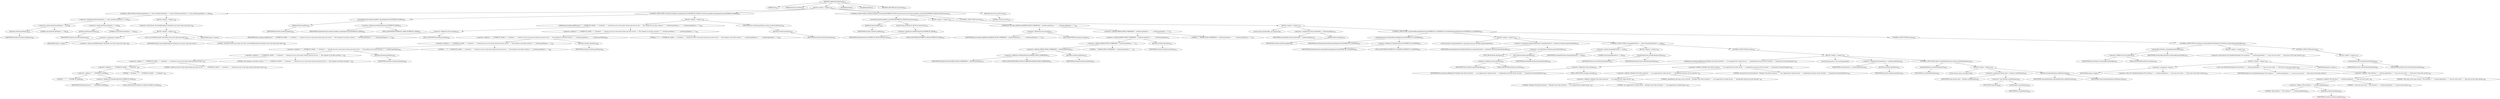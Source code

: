 digraph "addAttributeAndCheck" {  
"1250" [label = <(METHOD,addAttributeAndCheck)<SUB>597</SUB>> ]
"73" [label = <(PARAM,this)<SUB>597</SUB>> ]
"1251" [label = <(PARAM,Attribute attribute)<SUB>597</SUB>> ]
"1252" [label = <(BLOCK,&lt;empty&gt;,&lt;empty&gt;)<SUB>598</SUB>> ]
"1253" [label = <(CONTROL_STRUCTURE,if (attribute.getName() == null || attribute.getValue() == null),if (attribute.getName() == null || attribute.getValue() == null))<SUB>599</SUB>> ]
"1254" [label = <(&lt;operator&gt;.logicalOr,attribute.getName() == null || attribute.getValue() == null)<SUB>599</SUB>> ]
"1255" [label = <(&lt;operator&gt;.equals,attribute.getName() == null)<SUB>599</SUB>> ]
"1256" [label = <(getName,attribute.getName())<SUB>599</SUB>> ]
"1257" [label = <(IDENTIFIER,attribute,attribute.getName())<SUB>599</SUB>> ]
"1258" [label = <(LITERAL,null,attribute.getName() == null)<SUB>599</SUB>> ]
"1259" [label = <(&lt;operator&gt;.equals,attribute.getValue() == null)<SUB>599</SUB>> ]
"1260" [label = <(getValue,attribute.getValue())<SUB>599</SUB>> ]
"1261" [label = <(IDENTIFIER,attribute,attribute.getValue())<SUB>599</SUB>> ]
"1262" [label = <(LITERAL,null,attribute.getValue() == null)<SUB>599</SUB>> ]
"1263" [label = <(BLOCK,&lt;empty&gt;,&lt;empty&gt;)<SUB>599</SUB>> ]
"1264" [label = <(&lt;operator&gt;.throw,throw new BuildException(&quot;Attributes must have name and value&quot;);)<SUB>600</SUB>> ]
"1265" [label = <(BLOCK,&lt;empty&gt;,&lt;empty&gt;)<SUB>600</SUB>> ]
"1266" [label = <(&lt;operator&gt;.assignment,&lt;empty&gt;)> ]
"1267" [label = <(IDENTIFIER,$obj13,&lt;empty&gt;)> ]
"1268" [label = <(&lt;operator&gt;.alloc,new BuildException(&quot;Attributes must have name and value&quot;))<SUB>600</SUB>> ]
"1269" [label = <(&lt;init&gt;,new BuildException(&quot;Attributes must have name and value&quot;))<SUB>600</SUB>> ]
"1270" [label = <(IDENTIFIER,$obj13,new BuildException(&quot;Attributes must have name and value&quot;))> ]
"1271" [label = <(LITERAL,&quot;Attributes must have name and value&quot;,new BuildException(&quot;Attributes must have name and value&quot;))<SUB>600</SUB>> ]
"1272" [label = <(IDENTIFIER,$obj13,&lt;empty&gt;)> ]
"1273" [label = <(CONTROL_STRUCTURE,if (attribute.getKey().equalsIgnoreCase(ATTRIBUTE_NAME)),if (attribute.getKey().equalsIgnoreCase(ATTRIBUTE_NAME)))<SUB>602</SUB>> ]
"1274" [label = <(equalsIgnoreCase,attribute.getKey().equalsIgnoreCase(ATTRIBUTE_NAME))<SUB>602</SUB>> ]
"1275" [label = <(getKey,attribute.getKey())<SUB>602</SUB>> ]
"1276" [label = <(IDENTIFIER,attribute,attribute.getKey())<SUB>602</SUB>> ]
"1277" [label = <(&lt;operator&gt;.fieldAccess,Manifest$Section.ATTRIBUTE_NAME)<SUB>602</SUB>> ]
"1278" [label = <(IDENTIFIER,Manifest$Section,attribute.getKey().equalsIgnoreCase(ATTRIBUTE_NAME))<SUB>602</SUB>> ]
"1279" [label = <(FIELD_IDENTIFIER,ATTRIBUTE_NAME,ATTRIBUTE_NAME)<SUB>602</SUB>> ]
"1280" [label = <(BLOCK,&lt;empty&gt;,&lt;empty&gt;)<SUB>602</SUB>> ]
"1281" [label = <(addElement,warnings.addElement(&quot;\&quot;&quot; + ATTRIBUTE_NAME + &quot;\&quot; attributes &quot; + &quot;should not occur in the main section and must be the &quot; + &quot;first element in all other sections: \&quot;&quot; + attribute.getName() + &quot;: &quot; + attribute.getValue() + &quot;\&quot;&quot;))<SUB>603</SUB>> ]
"1282" [label = <(&lt;operator&gt;.fieldAccess,this.warnings)<SUB>603</SUB>> ]
"1283" [label = <(IDENTIFIER,this,warnings.addElement(&quot;\&quot;&quot; + ATTRIBUTE_NAME + &quot;\&quot; attributes &quot; + &quot;should not occur in the main section and must be the &quot; + &quot;first element in all other sections: \&quot;&quot; + attribute.getName() + &quot;: &quot; + attribute.getValue() + &quot;\&quot;&quot;))<SUB>603</SUB>> ]
"1284" [label = <(FIELD_IDENTIFIER,warnings,warnings)<SUB>603</SUB>> ]
"1285" [label = <(&lt;operator&gt;.addition,&quot;\&quot;&quot; + ATTRIBUTE_NAME + &quot;\&quot; attributes &quot; + &quot;should not occur in the main section and must be the &quot; + &quot;first element in all other sections: \&quot;&quot; + attribute.getName() + &quot;: &quot; + attribute.getValue() + &quot;\&quot;&quot;)<SUB>603</SUB>> ]
"1286" [label = <(&lt;operator&gt;.addition,&quot;\&quot;&quot; + ATTRIBUTE_NAME + &quot;\&quot; attributes &quot; + &quot;should not occur in the main section and must be the &quot; + &quot;first element in all other sections: \&quot;&quot; + attribute.getName() + &quot;: &quot; + attribute.getValue())<SUB>603</SUB>> ]
"1287" [label = <(&lt;operator&gt;.addition,&quot;\&quot;&quot; + ATTRIBUTE_NAME + &quot;\&quot; attributes &quot; + &quot;should not occur in the main section and must be the &quot; + &quot;first element in all other sections: \&quot;&quot; + attribute.getName() + &quot;: &quot;)<SUB>603</SUB>> ]
"1288" [label = <(&lt;operator&gt;.addition,&quot;\&quot;&quot; + ATTRIBUTE_NAME + &quot;\&quot; attributes &quot; + &quot;should not occur in the main section and must be the &quot; + &quot;first element in all other sections: \&quot;&quot; + attribute.getName())<SUB>603</SUB>> ]
"1289" [label = <(&lt;operator&gt;.addition,&quot;\&quot;&quot; + ATTRIBUTE_NAME + &quot;\&quot; attributes &quot; + &quot;should not occur in the main section and must be the &quot; + &quot;first element in all other sections: \&quot;&quot;)<SUB>603</SUB>> ]
"1290" [label = <(&lt;operator&gt;.addition,&quot;\&quot;&quot; + ATTRIBUTE_NAME + &quot;\&quot; attributes &quot; + &quot;should not occur in the main section and must be the &quot;)<SUB>603</SUB>> ]
"1291" [label = <(&lt;operator&gt;.addition,&quot;\&quot;&quot; + ATTRIBUTE_NAME + &quot;\&quot; attributes &quot;)<SUB>603</SUB>> ]
"1292" [label = <(&lt;operator&gt;.addition,&quot;\&quot;&quot; + ATTRIBUTE_NAME)<SUB>603</SUB>> ]
"1293" [label = <(LITERAL,&quot;\&quot;&quot;,&quot;\&quot;&quot; + ATTRIBUTE_NAME)<SUB>603</SUB>> ]
"1294" [label = <(&lt;operator&gt;.fieldAccess,Manifest$Section.ATTRIBUTE_NAME)<SUB>603</SUB>> ]
"1295" [label = <(IDENTIFIER,Manifest$Section,&quot;\&quot;&quot; + ATTRIBUTE_NAME)<SUB>603</SUB>> ]
"1296" [label = <(FIELD_IDENTIFIER,ATTRIBUTE_NAME,ATTRIBUTE_NAME)<SUB>603</SUB>> ]
"1297" [label = <(LITERAL,&quot;\&quot; attributes &quot;,&quot;\&quot;&quot; + ATTRIBUTE_NAME + &quot;\&quot; attributes &quot;)<SUB>603</SUB>> ]
"1298" [label = <(LITERAL,&quot;should not occur in the main section and must be the &quot;,&quot;\&quot;&quot; + ATTRIBUTE_NAME + &quot;\&quot; attributes &quot; + &quot;should not occur in the main section and must be the &quot;)<SUB>604</SUB>> ]
"1299" [label = <(LITERAL,&quot;first element in all other sections: \&quot;&quot;,&quot;\&quot;&quot; + ATTRIBUTE_NAME + &quot;\&quot; attributes &quot; + &quot;should not occur in the main section and must be the &quot; + &quot;first element in all other sections: \&quot;&quot;)<SUB>605</SUB>> ]
"1300" [label = <(getName,attribute.getName())<SUB>606</SUB>> ]
"1301" [label = <(IDENTIFIER,attribute,attribute.getName())<SUB>606</SUB>> ]
"1302" [label = <(LITERAL,&quot;: &quot;,&quot;\&quot;&quot; + ATTRIBUTE_NAME + &quot;\&quot; attributes &quot; + &quot;should not occur in the main section and must be the &quot; + &quot;first element in all other sections: \&quot;&quot; + attribute.getName() + &quot;: &quot;)<SUB>606</SUB>> ]
"1303" [label = <(getValue,attribute.getValue())<SUB>606</SUB>> ]
"1304" [label = <(IDENTIFIER,attribute,attribute.getValue())<SUB>606</SUB>> ]
"1305" [label = <(LITERAL,&quot;\&quot;&quot;,&quot;\&quot;&quot; + ATTRIBUTE_NAME + &quot;\&quot; attributes &quot; + &quot;should not occur in the main section and must be the &quot; + &quot;first element in all other sections: \&quot;&quot; + attribute.getName() + &quot;: &quot; + attribute.getValue() + &quot;\&quot;&quot;)<SUB>606</SUB>> ]
"1306" [label = <(RETURN,return attribute.getValue();,return attribute.getValue();)<SUB>607</SUB>> ]
"1307" [label = <(getValue,attribute.getValue())<SUB>607</SUB>> ]
"1308" [label = <(IDENTIFIER,attribute,attribute.getValue())<SUB>607</SUB>> ]
"1309" [label = <(CONTROL_STRUCTURE,if (attribute.getKey().startsWith(ATTRIBUTE_FROM.toLowerCase())),if (attribute.getKey().startsWith(ATTRIBUTE_FROM.toLowerCase())))<SUB>610</SUB>> ]
"1310" [label = <(startsWith,attribute.getKey().startsWith(ATTRIBUTE_FROM.toLowerCase()))<SUB>610</SUB>> ]
"1311" [label = <(getKey,attribute.getKey())<SUB>610</SUB>> ]
"1312" [label = <(IDENTIFIER,attribute,attribute.getKey())<SUB>610</SUB>> ]
"1313" [label = <(toLowerCase,ATTRIBUTE_FROM.toLowerCase())<SUB>610</SUB>> ]
"1314" [label = <(&lt;operator&gt;.fieldAccess,Manifest$Section.ATTRIBUTE_FROM)<SUB>610</SUB>> ]
"1315" [label = <(IDENTIFIER,Manifest$Section,ATTRIBUTE_FROM.toLowerCase())<SUB>610</SUB>> ]
"1316" [label = <(FIELD_IDENTIFIER,ATTRIBUTE_FROM,ATTRIBUTE_FROM)<SUB>610</SUB>> ]
"1317" [label = <(BLOCK,&lt;empty&gt;,&lt;empty&gt;)<SUB>610</SUB>> ]
"1318" [label = <(addElement,warnings.addElement(ERROR_FROM_FORBIDDEN + attribute.getName() + &quot;: &quot; + attribute.getValue() + &quot;\&quot;&quot;))<SUB>611</SUB>> ]
"1319" [label = <(&lt;operator&gt;.fieldAccess,this.warnings)<SUB>611</SUB>> ]
"1320" [label = <(IDENTIFIER,this,warnings.addElement(ERROR_FROM_FORBIDDEN + attribute.getName() + &quot;: &quot; + attribute.getValue() + &quot;\&quot;&quot;))<SUB>611</SUB>> ]
"1321" [label = <(FIELD_IDENTIFIER,warnings,warnings)<SUB>611</SUB>> ]
"1322" [label = <(&lt;operator&gt;.addition,ERROR_FROM_FORBIDDEN + attribute.getName() + &quot;: &quot; + attribute.getValue() + &quot;\&quot;&quot;)<SUB>611</SUB>> ]
"1323" [label = <(&lt;operator&gt;.addition,ERROR_FROM_FORBIDDEN + attribute.getName() + &quot;: &quot; + attribute.getValue())<SUB>611</SUB>> ]
"1324" [label = <(&lt;operator&gt;.addition,ERROR_FROM_FORBIDDEN + attribute.getName() + &quot;: &quot;)<SUB>611</SUB>> ]
"1325" [label = <(&lt;operator&gt;.addition,ERROR_FROM_FORBIDDEN + attribute.getName())<SUB>611</SUB>> ]
"1326" [label = <(&lt;operator&gt;.fieldAccess,Manifest$Section.ERROR_FROM_FORBIDDEN)<SUB>611</SUB>> ]
"1327" [label = <(IDENTIFIER,Manifest$Section,ERROR_FROM_FORBIDDEN + attribute.getName())<SUB>611</SUB>> ]
"1328" [label = <(FIELD_IDENTIFIER,ERROR_FROM_FORBIDDEN,ERROR_FROM_FORBIDDEN)<SUB>611</SUB>> ]
"1329" [label = <(getName,attribute.getName())<SUB>612</SUB>> ]
"1330" [label = <(IDENTIFIER,attribute,attribute.getName())<SUB>612</SUB>> ]
"1331" [label = <(LITERAL,&quot;: &quot;,ERROR_FROM_FORBIDDEN + attribute.getName() + &quot;: &quot;)<SUB>612</SUB>> ]
"1332" [label = <(getValue,attribute.getValue())<SUB>612</SUB>> ]
"1333" [label = <(IDENTIFIER,attribute,attribute.getValue())<SUB>612</SUB>> ]
"1334" [label = <(LITERAL,&quot;\&quot;&quot;,ERROR_FROM_FORBIDDEN + attribute.getName() + &quot;: &quot; + attribute.getValue() + &quot;\&quot;&quot;)<SUB>612</SUB>> ]
"1335" [label = <(CONTROL_STRUCTURE,else,else)<SUB>613</SUB>> ]
"1336" [label = <(BLOCK,&lt;empty&gt;,&lt;empty&gt;)<SUB>613</SUB>> ]
"1337" [label = <(LOCAL,String attributeKey: java.lang.String)> ]
"1338" [label = <(&lt;operator&gt;.assignment,String attributeKey = attribute.getKey())<SUB>615</SUB>> ]
"1339" [label = <(IDENTIFIER,attributeKey,String attributeKey = attribute.getKey())<SUB>615</SUB>> ]
"1340" [label = <(getKey,attribute.getKey())<SUB>615</SUB>> ]
"1341" [label = <(IDENTIFIER,attribute,attribute.getKey())<SUB>615</SUB>> ]
"1342" [label = <(CONTROL_STRUCTURE,if (attributeKey.equalsIgnoreCase(ATTRIBUTE_CLASSPATH)),if (attributeKey.equalsIgnoreCase(ATTRIBUTE_CLASSPATH)))<SUB>616</SUB>> ]
"1343" [label = <(equalsIgnoreCase,attributeKey.equalsIgnoreCase(ATTRIBUTE_CLASSPATH))<SUB>616</SUB>> ]
"1344" [label = <(IDENTIFIER,attributeKey,attributeKey.equalsIgnoreCase(ATTRIBUTE_CLASSPATH))<SUB>616</SUB>> ]
"1345" [label = <(&lt;operator&gt;.fieldAccess,Manifest$Section.ATTRIBUTE_CLASSPATH)<SUB>616</SUB>> ]
"1346" [label = <(IDENTIFIER,Manifest$Section,attributeKey.equalsIgnoreCase(ATTRIBUTE_CLASSPATH))<SUB>616</SUB>> ]
"1347" [label = <(FIELD_IDENTIFIER,ATTRIBUTE_CLASSPATH,ATTRIBUTE_CLASSPATH)<SUB>616</SUB>> ]
"1348" [label = <(BLOCK,&lt;empty&gt;,&lt;empty&gt;)<SUB>616</SUB>> ]
"1349" [label = <(LOCAL,Attribute classpathAttribute: org.apache.tools.ant.taskdefs.Manifest$Attribute)> ]
"1350" [label = <(&lt;operator&gt;.assignment,Manifest$Attribute classpathAttribute = (Attribute) attributes.get(attributeKey))<SUB>617</SUB>> ]
"1351" [label = <(IDENTIFIER,classpathAttribute,Manifest$Attribute classpathAttribute = (Attribute) attributes.get(attributeKey))<SUB>617</SUB>> ]
"1352" [label = <(&lt;operator&gt;.cast,(Attribute) attributes.get(attributeKey))<SUB>618</SUB>> ]
"1353" [label = <(TYPE_REF,Attribute,Attribute)<SUB>618</SUB>> ]
"1354" [label = <(get,attributes.get(attributeKey))<SUB>618</SUB>> ]
"1355" [label = <(&lt;operator&gt;.fieldAccess,this.attributes)<SUB>618</SUB>> ]
"1356" [label = <(IDENTIFIER,this,attributes.get(attributeKey))<SUB>618</SUB>> ]
"1357" [label = <(FIELD_IDENTIFIER,attributes,attributes)<SUB>618</SUB>> ]
"1358" [label = <(IDENTIFIER,attributeKey,attributes.get(attributeKey))<SUB>618</SUB>> ]
"1359" [label = <(CONTROL_STRUCTURE,if (classpathAttribute == null),if (classpathAttribute == null))<SUB>620</SUB>> ]
"1360" [label = <(&lt;operator&gt;.equals,classpathAttribute == null)<SUB>620</SUB>> ]
"1361" [label = <(IDENTIFIER,classpathAttribute,classpathAttribute == null)<SUB>620</SUB>> ]
"1362" [label = <(LITERAL,null,classpathAttribute == null)<SUB>620</SUB>> ]
"1363" [label = <(BLOCK,&lt;empty&gt;,&lt;empty&gt;)<SUB>620</SUB>> ]
"1364" [label = <(storeAttribute,this.storeAttribute(attribute))<SUB>621</SUB>> ]
"72" [label = <(IDENTIFIER,this,this.storeAttribute(attribute))<SUB>621</SUB>> ]
"1365" [label = <(IDENTIFIER,attribute,this.storeAttribute(attribute))<SUB>621</SUB>> ]
"1366" [label = <(CONTROL_STRUCTURE,else,else)<SUB>622</SUB>> ]
"1367" [label = <(BLOCK,&lt;empty&gt;,&lt;empty&gt;)<SUB>622</SUB>> ]
"1368" [label = <(addElement,warnings.addElement(&quot;Multiple Class-Path attributes &quot; + &quot;are supported but violate the Jar &quot; + &quot;specification and may not be correctly &quot; + &quot;processed in all environments&quot;))<SUB>623</SUB>> ]
"1369" [label = <(&lt;operator&gt;.fieldAccess,this.warnings)<SUB>623</SUB>> ]
"1370" [label = <(IDENTIFIER,this,warnings.addElement(&quot;Multiple Class-Path attributes &quot; + &quot;are supported but violate the Jar &quot; + &quot;specification and may not be correctly &quot; + &quot;processed in all environments&quot;))<SUB>623</SUB>> ]
"1371" [label = <(FIELD_IDENTIFIER,warnings,warnings)<SUB>623</SUB>> ]
"1372" [label = <(&lt;operator&gt;.addition,&quot;Multiple Class-Path attributes &quot; + &quot;are supported but violate the Jar &quot; + &quot;specification and may not be correctly &quot; + &quot;processed in all environments&quot;)<SUB>623</SUB>> ]
"1373" [label = <(&lt;operator&gt;.addition,&quot;Multiple Class-Path attributes &quot; + &quot;are supported but violate the Jar &quot; + &quot;specification and may not be correctly &quot;)<SUB>623</SUB>> ]
"1374" [label = <(&lt;operator&gt;.addition,&quot;Multiple Class-Path attributes &quot; + &quot;are supported but violate the Jar &quot;)<SUB>623</SUB>> ]
"1375" [label = <(LITERAL,&quot;Multiple Class-Path attributes &quot;,&quot;Multiple Class-Path attributes &quot; + &quot;are supported but violate the Jar &quot;)<SUB>623</SUB>> ]
"1376" [label = <(LITERAL,&quot;are supported but violate the Jar &quot;,&quot;Multiple Class-Path attributes &quot; + &quot;are supported but violate the Jar &quot;)<SUB>624</SUB>> ]
"1377" [label = <(LITERAL,&quot;specification and may not be correctly &quot;,&quot;Multiple Class-Path attributes &quot; + &quot;are supported but violate the Jar &quot; + &quot;specification and may not be correctly &quot;)<SUB>625</SUB>> ]
"1378" [label = <(LITERAL,&quot;processed in all environments&quot;,&quot;Multiple Class-Path attributes &quot; + &quot;are supported but violate the Jar &quot; + &quot;specification and may not be correctly &quot; + &quot;processed in all environments&quot;)<SUB>626</SUB>> ]
"1379" [label = <(LOCAL,Enumeration e: java.util.Enumeration)> ]
"1380" [label = <(&lt;operator&gt;.assignment,Enumeration e = attribute.getValues())<SUB>627</SUB>> ]
"1381" [label = <(IDENTIFIER,e,Enumeration e = attribute.getValues())<SUB>627</SUB>> ]
"1382" [label = <(getValues,attribute.getValues())<SUB>627</SUB>> ]
"1383" [label = <(IDENTIFIER,attribute,attribute.getValues())<SUB>627</SUB>> ]
"1384" [label = <(CONTROL_STRUCTURE,while (e.hasMoreElements()),while (e.hasMoreElements()))<SUB>628</SUB>> ]
"1385" [label = <(hasMoreElements,e.hasMoreElements())<SUB>628</SUB>> ]
"1386" [label = <(IDENTIFIER,e,e.hasMoreElements())<SUB>628</SUB>> ]
"1387" [label = <(BLOCK,&lt;empty&gt;,&lt;empty&gt;)<SUB>628</SUB>> ]
"1388" [label = <(LOCAL,String value: java.lang.String)> ]
"1389" [label = <(&lt;operator&gt;.assignment,String value = (String) e.nextElement())<SUB>629</SUB>> ]
"1390" [label = <(IDENTIFIER,value,String value = (String) e.nextElement())<SUB>629</SUB>> ]
"1391" [label = <(&lt;operator&gt;.cast,(String) e.nextElement())<SUB>629</SUB>> ]
"1392" [label = <(TYPE_REF,String,String)<SUB>629</SUB>> ]
"1393" [label = <(nextElement,e.nextElement())<SUB>629</SUB>> ]
"1394" [label = <(IDENTIFIER,e,e.nextElement())<SUB>629</SUB>> ]
"1395" [label = <(addValue,classpathAttribute.addValue(value))<SUB>630</SUB>> ]
"1396" [label = <(IDENTIFIER,classpathAttribute,classpathAttribute.addValue(value))<SUB>630</SUB>> ]
"1397" [label = <(IDENTIFIER,value,classpathAttribute.addValue(value))<SUB>630</SUB>> ]
"1398" [label = <(CONTROL_STRUCTURE,else,else)<SUB>633</SUB>> ]
"1399" [label = <(CONTROL_STRUCTURE,if (attributes.containsKey(attributeKey)),if (attributes.containsKey(attributeKey)))<SUB>633</SUB>> ]
"1400" [label = <(containsKey,attributes.containsKey(attributeKey))<SUB>633</SUB>> ]
"1401" [label = <(&lt;operator&gt;.fieldAccess,this.attributes)<SUB>633</SUB>> ]
"1402" [label = <(IDENTIFIER,this,attributes.containsKey(attributeKey))<SUB>633</SUB>> ]
"1403" [label = <(FIELD_IDENTIFIER,attributes,attributes)<SUB>633</SUB>> ]
"1404" [label = <(IDENTIFIER,attributeKey,attributes.containsKey(attributeKey))<SUB>633</SUB>> ]
"1405" [label = <(BLOCK,&lt;empty&gt;,&lt;empty&gt;)<SUB>633</SUB>> ]
"1406" [label = <(&lt;operator&gt;.throw,throw new ManifestException(&quot;The attribute \&quot;&quot; + attribute.getName() + &quot;\&quot; may not occur more &quot; + &quot;than once in the same section&quot;);)<SUB>634</SUB>> ]
"1407" [label = <(BLOCK,&lt;empty&gt;,&lt;empty&gt;)<SUB>634</SUB>> ]
"1408" [label = <(&lt;operator&gt;.assignment,&lt;empty&gt;)> ]
"1409" [label = <(IDENTIFIER,$obj14,&lt;empty&gt;)> ]
"1410" [label = <(&lt;operator&gt;.alloc,new ManifestException(&quot;The attribute \&quot;&quot; + attribute.getName() + &quot;\&quot; may not occur more &quot; + &quot;than once in the same section&quot;))<SUB>634</SUB>> ]
"1411" [label = <(&lt;init&gt;,new ManifestException(&quot;The attribute \&quot;&quot; + attribute.getName() + &quot;\&quot; may not occur more &quot; + &quot;than once in the same section&quot;))<SUB>634</SUB>> ]
"1412" [label = <(IDENTIFIER,$obj14,new ManifestException(&quot;The attribute \&quot;&quot; + attribute.getName() + &quot;\&quot; may not occur more &quot; + &quot;than once in the same section&quot;))> ]
"1413" [label = <(&lt;operator&gt;.addition,&quot;The attribute \&quot;&quot; + attribute.getName() + &quot;\&quot; may not occur more &quot; + &quot;than once in the same section&quot;)<SUB>634</SUB>> ]
"1414" [label = <(&lt;operator&gt;.addition,&quot;The attribute \&quot;&quot; + attribute.getName() + &quot;\&quot; may not occur more &quot;)<SUB>634</SUB>> ]
"1415" [label = <(&lt;operator&gt;.addition,&quot;The attribute \&quot;&quot; + attribute.getName())<SUB>634</SUB>> ]
"1416" [label = <(LITERAL,&quot;The attribute \&quot;&quot;,&quot;The attribute \&quot;&quot; + attribute.getName())<SUB>634</SUB>> ]
"1417" [label = <(getName,attribute.getName())<SUB>635</SUB>> ]
"1418" [label = <(IDENTIFIER,attribute,attribute.getName())<SUB>635</SUB>> ]
"1419" [label = <(LITERAL,&quot;\&quot; may not occur more &quot;,&quot;The attribute \&quot;&quot; + attribute.getName() + &quot;\&quot; may not occur more &quot;)<SUB>635</SUB>> ]
"1420" [label = <(LITERAL,&quot;than once in the same section&quot;,&quot;The attribute \&quot;&quot; + attribute.getName() + &quot;\&quot; may not occur more &quot; + &quot;than once in the same section&quot;)<SUB>636</SUB>> ]
"1421" [label = <(IDENTIFIER,$obj14,&lt;empty&gt;)> ]
"1422" [label = <(CONTROL_STRUCTURE,else,else)<SUB>637</SUB>> ]
"1423" [label = <(BLOCK,&lt;empty&gt;,&lt;empty&gt;)<SUB>637</SUB>> ]
"1424" [label = <(storeAttribute,this.storeAttribute(attribute))<SUB>638</SUB>> ]
"74" [label = <(IDENTIFIER,this,this.storeAttribute(attribute))<SUB>638</SUB>> ]
"1425" [label = <(IDENTIFIER,attribute,this.storeAttribute(attribute))<SUB>638</SUB>> ]
"1426" [label = <(RETURN,return null;,return null;)<SUB>641</SUB>> ]
"1427" [label = <(LITERAL,null,return null;)<SUB>641</SUB>> ]
"1428" [label = <(MODIFIER,PUBLIC)> ]
"1429" [label = <(MODIFIER,VIRTUAL)> ]
"1430" [label = <(METHOD_RETURN,java.lang.String)<SUB>597</SUB>> ]
  "1250" -> "73" 
  "1250" -> "1251" 
  "1250" -> "1252" 
  "1250" -> "1428" 
  "1250" -> "1429" 
  "1250" -> "1430" 
  "1252" -> "1253" 
  "1252" -> "1273" 
  "1252" -> "1309" 
  "1252" -> "1426" 
  "1253" -> "1254" 
  "1253" -> "1263" 
  "1254" -> "1255" 
  "1254" -> "1259" 
  "1255" -> "1256" 
  "1255" -> "1258" 
  "1256" -> "1257" 
  "1259" -> "1260" 
  "1259" -> "1262" 
  "1260" -> "1261" 
  "1263" -> "1264" 
  "1264" -> "1265" 
  "1265" -> "1266" 
  "1265" -> "1269" 
  "1265" -> "1272" 
  "1266" -> "1267" 
  "1266" -> "1268" 
  "1269" -> "1270" 
  "1269" -> "1271" 
  "1273" -> "1274" 
  "1273" -> "1280" 
  "1274" -> "1275" 
  "1274" -> "1277" 
  "1275" -> "1276" 
  "1277" -> "1278" 
  "1277" -> "1279" 
  "1280" -> "1281" 
  "1280" -> "1306" 
  "1281" -> "1282" 
  "1281" -> "1285" 
  "1282" -> "1283" 
  "1282" -> "1284" 
  "1285" -> "1286" 
  "1285" -> "1305" 
  "1286" -> "1287" 
  "1286" -> "1303" 
  "1287" -> "1288" 
  "1287" -> "1302" 
  "1288" -> "1289" 
  "1288" -> "1300" 
  "1289" -> "1290" 
  "1289" -> "1299" 
  "1290" -> "1291" 
  "1290" -> "1298" 
  "1291" -> "1292" 
  "1291" -> "1297" 
  "1292" -> "1293" 
  "1292" -> "1294" 
  "1294" -> "1295" 
  "1294" -> "1296" 
  "1300" -> "1301" 
  "1303" -> "1304" 
  "1306" -> "1307" 
  "1307" -> "1308" 
  "1309" -> "1310" 
  "1309" -> "1317" 
  "1309" -> "1335" 
  "1310" -> "1311" 
  "1310" -> "1313" 
  "1311" -> "1312" 
  "1313" -> "1314" 
  "1314" -> "1315" 
  "1314" -> "1316" 
  "1317" -> "1318" 
  "1318" -> "1319" 
  "1318" -> "1322" 
  "1319" -> "1320" 
  "1319" -> "1321" 
  "1322" -> "1323" 
  "1322" -> "1334" 
  "1323" -> "1324" 
  "1323" -> "1332" 
  "1324" -> "1325" 
  "1324" -> "1331" 
  "1325" -> "1326" 
  "1325" -> "1329" 
  "1326" -> "1327" 
  "1326" -> "1328" 
  "1329" -> "1330" 
  "1332" -> "1333" 
  "1335" -> "1336" 
  "1336" -> "1337" 
  "1336" -> "1338" 
  "1336" -> "1342" 
  "1338" -> "1339" 
  "1338" -> "1340" 
  "1340" -> "1341" 
  "1342" -> "1343" 
  "1342" -> "1348" 
  "1342" -> "1398" 
  "1343" -> "1344" 
  "1343" -> "1345" 
  "1345" -> "1346" 
  "1345" -> "1347" 
  "1348" -> "1349" 
  "1348" -> "1350" 
  "1348" -> "1359" 
  "1350" -> "1351" 
  "1350" -> "1352" 
  "1352" -> "1353" 
  "1352" -> "1354" 
  "1354" -> "1355" 
  "1354" -> "1358" 
  "1355" -> "1356" 
  "1355" -> "1357" 
  "1359" -> "1360" 
  "1359" -> "1363" 
  "1359" -> "1366" 
  "1360" -> "1361" 
  "1360" -> "1362" 
  "1363" -> "1364" 
  "1364" -> "72" 
  "1364" -> "1365" 
  "1366" -> "1367" 
  "1367" -> "1368" 
  "1367" -> "1379" 
  "1367" -> "1380" 
  "1367" -> "1384" 
  "1368" -> "1369" 
  "1368" -> "1372" 
  "1369" -> "1370" 
  "1369" -> "1371" 
  "1372" -> "1373" 
  "1372" -> "1378" 
  "1373" -> "1374" 
  "1373" -> "1377" 
  "1374" -> "1375" 
  "1374" -> "1376" 
  "1380" -> "1381" 
  "1380" -> "1382" 
  "1382" -> "1383" 
  "1384" -> "1385" 
  "1384" -> "1387" 
  "1385" -> "1386" 
  "1387" -> "1388" 
  "1387" -> "1389" 
  "1387" -> "1395" 
  "1389" -> "1390" 
  "1389" -> "1391" 
  "1391" -> "1392" 
  "1391" -> "1393" 
  "1393" -> "1394" 
  "1395" -> "1396" 
  "1395" -> "1397" 
  "1398" -> "1399" 
  "1399" -> "1400" 
  "1399" -> "1405" 
  "1399" -> "1422" 
  "1400" -> "1401" 
  "1400" -> "1404" 
  "1401" -> "1402" 
  "1401" -> "1403" 
  "1405" -> "1406" 
  "1406" -> "1407" 
  "1407" -> "1408" 
  "1407" -> "1411" 
  "1407" -> "1421" 
  "1408" -> "1409" 
  "1408" -> "1410" 
  "1411" -> "1412" 
  "1411" -> "1413" 
  "1413" -> "1414" 
  "1413" -> "1420" 
  "1414" -> "1415" 
  "1414" -> "1419" 
  "1415" -> "1416" 
  "1415" -> "1417" 
  "1417" -> "1418" 
  "1422" -> "1423" 
  "1423" -> "1424" 
  "1424" -> "74" 
  "1424" -> "1425" 
  "1426" -> "1427" 
}
